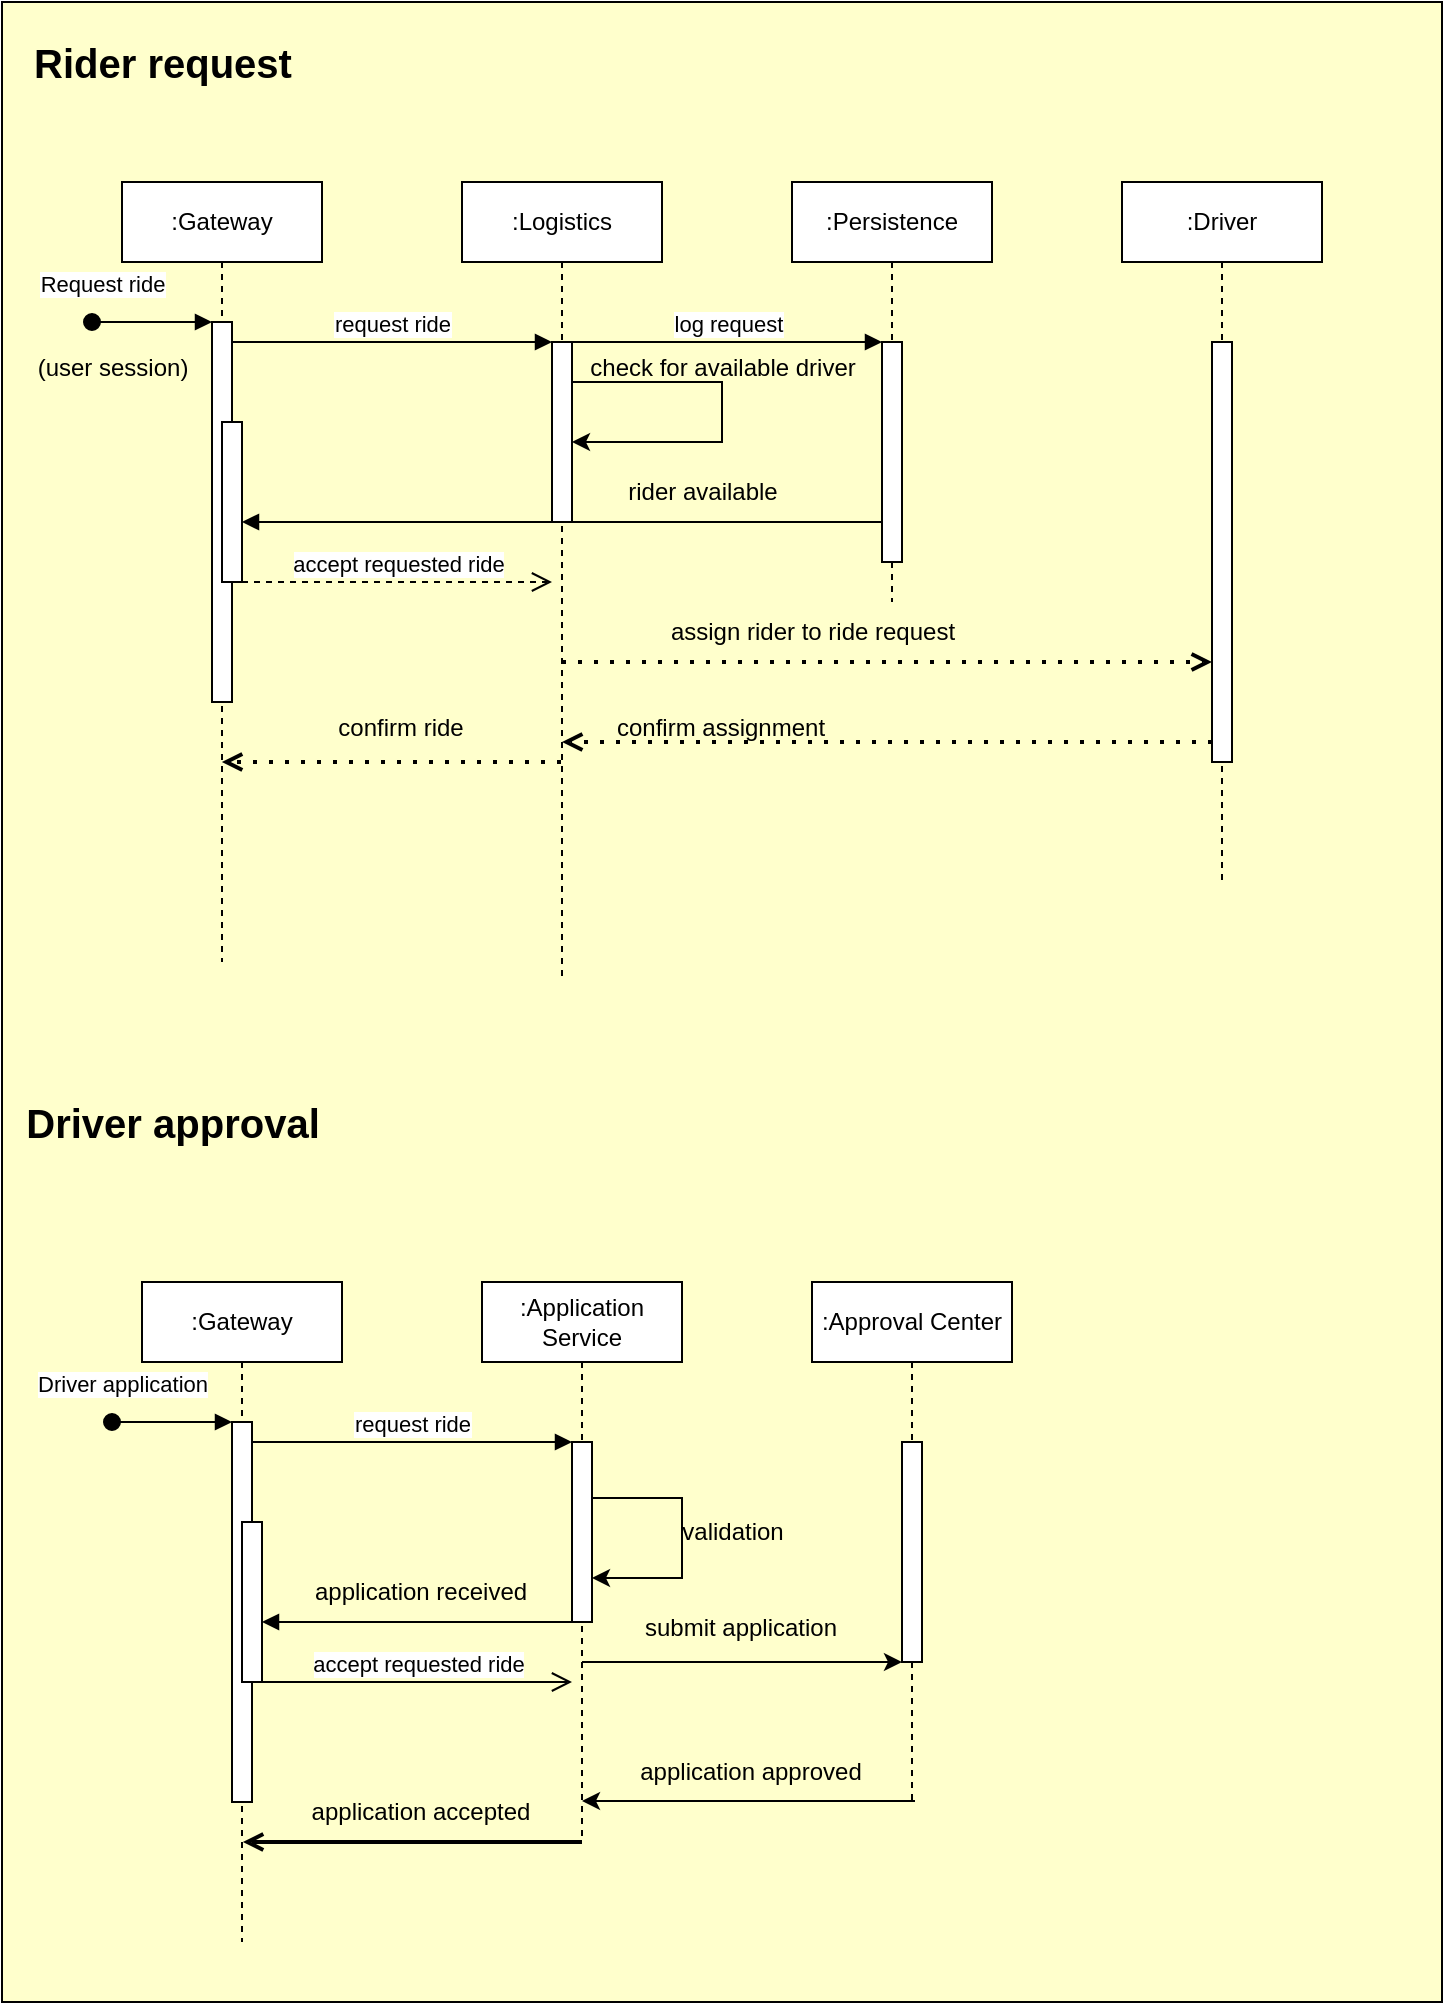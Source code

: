 <mxfile version="22.1.18" type="github">
  <diagram name="Page-1" id="2YBvvXClWsGukQMizWep">
    <mxGraphModel dx="2284" dy="1895" grid="1" gridSize="10" guides="1" tooltips="1" connect="1" arrows="1" fold="1" page="1" pageScale="1" pageWidth="850" pageHeight="1100" math="0" shadow="0">
      <root>
        <mxCell id="0" />
        <mxCell id="1" parent="0" />
        <mxCell id="iSogYX4xoZdFv9YvVmJ3-1" value="" style="rounded=0;whiteSpace=wrap;html=1;fillColor=#FFFFCC;" vertex="1" parent="1">
          <mxGeometry x="-20" y="-50" width="720" height="1000" as="geometry" />
        </mxCell>
        <mxCell id="aM9ryv3xv72pqoxQDRHE-1" value=":Gateway" style="shape=umlLifeline;perimeter=lifelinePerimeter;whiteSpace=wrap;html=1;container=0;dropTarget=0;collapsible=0;recursiveResize=0;outlineConnect=0;portConstraint=eastwest;newEdgeStyle={&quot;edgeStyle&quot;:&quot;elbowEdgeStyle&quot;,&quot;elbow&quot;:&quot;vertical&quot;,&quot;curved&quot;:0,&quot;rounded&quot;:0};" parent="1" vertex="1">
          <mxGeometry x="40" y="40" width="100" height="390" as="geometry" />
        </mxCell>
        <mxCell id="aM9ryv3xv72pqoxQDRHE-2" value="" style="html=1;points=[];perimeter=orthogonalPerimeter;outlineConnect=0;targetShapes=umlLifeline;portConstraint=eastwest;newEdgeStyle={&quot;edgeStyle&quot;:&quot;elbowEdgeStyle&quot;,&quot;elbow&quot;:&quot;vertical&quot;,&quot;curved&quot;:0,&quot;rounded&quot;:0};" parent="aM9ryv3xv72pqoxQDRHE-1" vertex="1">
          <mxGeometry x="45" y="70" width="10" height="190" as="geometry" />
        </mxCell>
        <mxCell id="aM9ryv3xv72pqoxQDRHE-3" value="&lt;div&gt;Request ride&lt;/div&gt;" style="html=1;verticalAlign=bottom;startArrow=oval;endArrow=block;startSize=8;edgeStyle=elbowEdgeStyle;elbow=vertical;curved=0;rounded=0;" parent="aM9ryv3xv72pqoxQDRHE-1" target="aM9ryv3xv72pqoxQDRHE-2" edge="1">
          <mxGeometry x="-0.843" y="10" relative="1" as="geometry">
            <mxPoint x="-15" y="70" as="sourcePoint" />
            <mxPoint as="offset" />
          </mxGeometry>
        </mxCell>
        <mxCell id="aM9ryv3xv72pqoxQDRHE-4" value="" style="html=1;points=[];perimeter=orthogonalPerimeter;outlineConnect=0;targetShapes=umlLifeline;portConstraint=eastwest;newEdgeStyle={&quot;edgeStyle&quot;:&quot;elbowEdgeStyle&quot;,&quot;elbow&quot;:&quot;vertical&quot;,&quot;curved&quot;:0,&quot;rounded&quot;:0};" parent="aM9ryv3xv72pqoxQDRHE-1" vertex="1">
          <mxGeometry x="50" y="120" width="10" height="80" as="geometry" />
        </mxCell>
        <mxCell id="aM9ryv3xv72pqoxQDRHE-5" value=":Logistics" style="shape=umlLifeline;perimeter=lifelinePerimeter;whiteSpace=wrap;html=1;container=0;dropTarget=0;collapsible=0;recursiveResize=0;outlineConnect=0;portConstraint=eastwest;newEdgeStyle={&quot;edgeStyle&quot;:&quot;elbowEdgeStyle&quot;,&quot;elbow&quot;:&quot;vertical&quot;,&quot;curved&quot;:0,&quot;rounded&quot;:0};" parent="1" vertex="1">
          <mxGeometry x="210" y="40" width="100" height="400" as="geometry" />
        </mxCell>
        <mxCell id="aM9ryv3xv72pqoxQDRHE-6" value="" style="html=1;points=[];perimeter=orthogonalPerimeter;outlineConnect=0;targetShapes=umlLifeline;portConstraint=eastwest;newEdgeStyle={&quot;edgeStyle&quot;:&quot;elbowEdgeStyle&quot;,&quot;elbow&quot;:&quot;vertical&quot;,&quot;curved&quot;:0,&quot;rounded&quot;:0};" parent="aM9ryv3xv72pqoxQDRHE-5" vertex="1">
          <mxGeometry x="45" y="80" width="10" height="90" as="geometry" />
        </mxCell>
        <mxCell id="qVhcKS6AcqmyLP0HcqAy-10" value="" style="endArrow=classic;html=1;rounded=0;edgeStyle=orthogonalEdgeStyle;" parent="aM9ryv3xv72pqoxQDRHE-5" source="aM9ryv3xv72pqoxQDRHE-6" target="aM9ryv3xv72pqoxQDRHE-6" edge="1">
          <mxGeometry width="50" height="50" relative="1" as="geometry">
            <mxPoint x="60" y="100" as="sourcePoint" />
            <mxPoint x="270" y="120" as="targetPoint" />
            <Array as="points">
              <mxPoint x="130" y="100" />
              <mxPoint x="130" y="130" />
            </Array>
          </mxGeometry>
        </mxCell>
        <mxCell id="aM9ryv3xv72pqoxQDRHE-7" value="request ride" style="html=1;verticalAlign=bottom;endArrow=block;edgeStyle=elbowEdgeStyle;elbow=vertical;curved=0;rounded=0;" parent="1" source="aM9ryv3xv72pqoxQDRHE-2" target="aM9ryv3xv72pqoxQDRHE-6" edge="1">
          <mxGeometry relative="1" as="geometry">
            <mxPoint x="195" y="130" as="sourcePoint" />
            <Array as="points">
              <mxPoint x="180" y="120" />
            </Array>
          </mxGeometry>
        </mxCell>
        <mxCell id="aM9ryv3xv72pqoxQDRHE-9" value="" style="html=1;verticalAlign=bottom;endArrow=block;edgeStyle=elbowEdgeStyle;elbow=vertical;curved=0;rounded=0;" parent="1" edge="1">
          <mxGeometry relative="1" as="geometry">
            <mxPoint x="420" y="210" as="sourcePoint" />
            <Array as="points">
              <mxPoint x="190" y="210" />
            </Array>
            <mxPoint x="100" y="210" as="targetPoint" />
          </mxGeometry>
        </mxCell>
        <mxCell id="aM9ryv3xv72pqoxQDRHE-10" value="accept requested ride" style="html=1;verticalAlign=bottom;endArrow=open;dashed=1;endSize=8;edgeStyle=elbowEdgeStyle;elbow=vertical;curved=0;rounded=0;" parent="1" edge="1">
          <mxGeometry relative="1" as="geometry">
            <mxPoint x="255" y="240" as="targetPoint" />
            <Array as="points">
              <mxPoint x="180" y="240" />
            </Array>
            <mxPoint x="100" y="240" as="sourcePoint" />
          </mxGeometry>
        </mxCell>
        <mxCell id="qVhcKS6AcqmyLP0HcqAy-1" value=":Persistence" style="shape=umlLifeline;perimeter=lifelinePerimeter;whiteSpace=wrap;html=1;container=0;dropTarget=0;collapsible=0;recursiveResize=0;outlineConnect=0;portConstraint=eastwest;newEdgeStyle={&quot;edgeStyle&quot;:&quot;elbowEdgeStyle&quot;,&quot;elbow&quot;:&quot;vertical&quot;,&quot;curved&quot;:0,&quot;rounded&quot;:0};" parent="1" vertex="1">
          <mxGeometry x="375" y="40" width="100" height="210" as="geometry" />
        </mxCell>
        <mxCell id="qVhcKS6AcqmyLP0HcqAy-2" value="" style="html=1;points=[];perimeter=orthogonalPerimeter;outlineConnect=0;targetShapes=umlLifeline;portConstraint=eastwest;newEdgeStyle={&quot;edgeStyle&quot;:&quot;elbowEdgeStyle&quot;,&quot;elbow&quot;:&quot;vertical&quot;,&quot;curved&quot;:0,&quot;rounded&quot;:0};" parent="qVhcKS6AcqmyLP0HcqAy-1" vertex="1">
          <mxGeometry x="45" y="80" width="10" height="110" as="geometry" />
        </mxCell>
        <mxCell id="qVhcKS6AcqmyLP0HcqAy-3" value=":Driver" style="shape=umlLifeline;perimeter=lifelinePerimeter;whiteSpace=wrap;html=1;container=0;dropTarget=0;collapsible=0;recursiveResize=0;outlineConnect=0;portConstraint=eastwest;newEdgeStyle={&quot;edgeStyle&quot;:&quot;elbowEdgeStyle&quot;,&quot;elbow&quot;:&quot;vertical&quot;,&quot;curved&quot;:0,&quot;rounded&quot;:0};" parent="1" vertex="1">
          <mxGeometry x="540" y="40" width="100" height="350" as="geometry" />
        </mxCell>
        <mxCell id="qVhcKS6AcqmyLP0HcqAy-4" value="" style="html=1;points=[];perimeter=orthogonalPerimeter;outlineConnect=0;targetShapes=umlLifeline;portConstraint=eastwest;newEdgeStyle={&quot;edgeStyle&quot;:&quot;elbowEdgeStyle&quot;,&quot;elbow&quot;:&quot;vertical&quot;,&quot;curved&quot;:0,&quot;rounded&quot;:0};" parent="qVhcKS6AcqmyLP0HcqAy-3" vertex="1">
          <mxGeometry x="45" y="80" width="10" height="210" as="geometry" />
        </mxCell>
        <mxCell id="qVhcKS6AcqmyLP0HcqAy-7" value="(user session)" style="text;html=1;align=center;verticalAlign=middle;resizable=0;points=[];autosize=1;strokeColor=none;fillColor=none;" parent="1" vertex="1">
          <mxGeometry x="-10" y="118" width="90" height="30" as="geometry" />
        </mxCell>
        <mxCell id="qVhcKS6AcqmyLP0HcqAy-8" value="log request" style="html=1;verticalAlign=bottom;endArrow=block;edgeStyle=elbowEdgeStyle;elbow=vertical;curved=0;rounded=0;" parent="1" edge="1">
          <mxGeometry relative="1" as="geometry">
            <mxPoint x="265" y="120" as="sourcePoint" />
            <Array as="points">
              <mxPoint x="365" y="120" />
            </Array>
            <mxPoint x="420" y="120" as="targetPoint" />
          </mxGeometry>
        </mxCell>
        <mxCell id="qVhcKS6AcqmyLP0HcqAy-11" value="check for available driver" style="text;html=1;align=center;verticalAlign=middle;resizable=0;points=[];autosize=1;strokeColor=none;fillColor=none;" parent="1" vertex="1">
          <mxGeometry x="270" y="118" width="140" height="30" as="geometry" />
        </mxCell>
        <mxCell id="qVhcKS6AcqmyLP0HcqAy-14" value="rider available" style="text;html=1;align=center;verticalAlign=middle;resizable=0;points=[];autosize=1;strokeColor=none;fillColor=none;" parent="1" vertex="1">
          <mxGeometry x="285" y="180" width="90" height="30" as="geometry" />
        </mxCell>
        <mxCell id="qVhcKS6AcqmyLP0HcqAy-15" value="" style="endArrow=open;dashed=1;html=1;dashPattern=1 3;strokeWidth=2;rounded=0;endFill=0;" parent="1" target="qVhcKS6AcqmyLP0HcqAy-4" edge="1">
          <mxGeometry width="50" height="50" relative="1" as="geometry">
            <mxPoint x="260" y="280" as="sourcePoint" />
            <mxPoint x="575" y="280" as="targetPoint" />
          </mxGeometry>
        </mxCell>
        <mxCell id="qVhcKS6AcqmyLP0HcqAy-16" value="assign rider to ride request" style="text;html=1;align=center;verticalAlign=middle;resizable=0;points=[];autosize=1;strokeColor=none;fillColor=none;" parent="1" vertex="1">
          <mxGeometry x="310" y="250" width="150" height="30" as="geometry" />
        </mxCell>
        <mxCell id="qVhcKS6AcqmyLP0HcqAy-20" value="" style="endArrow=open;dashed=1;html=1;dashPattern=1 3;strokeWidth=2;rounded=0;endFill=0;" parent="1" target="aM9ryv3xv72pqoxQDRHE-5" edge="1">
          <mxGeometry width="50" height="50" relative="1" as="geometry">
            <mxPoint x="585" y="320" as="sourcePoint" />
            <mxPoint x="320" y="320" as="targetPoint" />
            <Array as="points">
              <mxPoint x="440" y="320" />
            </Array>
          </mxGeometry>
        </mxCell>
        <mxCell id="qVhcKS6AcqmyLP0HcqAy-22" value="" style="endArrow=open;dashed=1;html=1;dashPattern=1 3;strokeWidth=2;rounded=0;endFill=0;" parent="1" edge="1">
          <mxGeometry width="50" height="50" relative="1" as="geometry">
            <mxPoint x="259.5" y="330" as="sourcePoint" />
            <mxPoint x="89.929" y="330" as="targetPoint" />
          </mxGeometry>
        </mxCell>
        <mxCell id="qVhcKS6AcqmyLP0HcqAy-23" value="confirm assignment" style="text;html=1;align=center;verticalAlign=middle;resizable=0;points=[];autosize=1;strokeColor=none;fillColor=none;" parent="1" vertex="1">
          <mxGeometry x="279" y="298" width="120" height="30" as="geometry" />
        </mxCell>
        <mxCell id="qVhcKS6AcqmyLP0HcqAy-24" value="confirm ride" style="text;html=1;align=center;verticalAlign=middle;resizable=0;points=[];autosize=1;strokeColor=none;fillColor=none;" parent="1" vertex="1">
          <mxGeometry x="139" y="298" width="80" height="30" as="geometry" />
        </mxCell>
        <mxCell id="qVhcKS6AcqmyLP0HcqAy-25" value=":Gateway" style="shape=umlLifeline;perimeter=lifelinePerimeter;whiteSpace=wrap;html=1;container=0;dropTarget=0;collapsible=0;recursiveResize=0;outlineConnect=0;portConstraint=eastwest;newEdgeStyle={&quot;edgeStyle&quot;:&quot;elbowEdgeStyle&quot;,&quot;elbow&quot;:&quot;vertical&quot;,&quot;curved&quot;:0,&quot;rounded&quot;:0};" parent="1" vertex="1">
          <mxGeometry x="50" y="590" width="100" height="330" as="geometry" />
        </mxCell>
        <mxCell id="qVhcKS6AcqmyLP0HcqAy-26" value="" style="html=1;points=[];perimeter=orthogonalPerimeter;outlineConnect=0;targetShapes=umlLifeline;portConstraint=eastwest;newEdgeStyle={&quot;edgeStyle&quot;:&quot;elbowEdgeStyle&quot;,&quot;elbow&quot;:&quot;vertical&quot;,&quot;curved&quot;:0,&quot;rounded&quot;:0};" parent="qVhcKS6AcqmyLP0HcqAy-25" vertex="1">
          <mxGeometry x="45" y="70" width="10" height="190" as="geometry" />
        </mxCell>
        <mxCell id="qVhcKS6AcqmyLP0HcqAy-27" value="&lt;div&gt;Driver application&lt;br&gt;&lt;/div&gt;" style="html=1;verticalAlign=bottom;startArrow=oval;endArrow=block;startSize=8;edgeStyle=elbowEdgeStyle;elbow=vertical;curved=0;rounded=0;" parent="qVhcKS6AcqmyLP0HcqAy-25" target="qVhcKS6AcqmyLP0HcqAy-26" edge="1">
          <mxGeometry x="-0.843" y="10" relative="1" as="geometry">
            <mxPoint x="-15" y="70" as="sourcePoint" />
            <mxPoint as="offset" />
          </mxGeometry>
        </mxCell>
        <mxCell id="qVhcKS6AcqmyLP0HcqAy-28" value="" style="html=1;points=[];perimeter=orthogonalPerimeter;outlineConnect=0;targetShapes=umlLifeline;portConstraint=eastwest;newEdgeStyle={&quot;edgeStyle&quot;:&quot;elbowEdgeStyle&quot;,&quot;elbow&quot;:&quot;vertical&quot;,&quot;curved&quot;:0,&quot;rounded&quot;:0};" parent="qVhcKS6AcqmyLP0HcqAy-25" vertex="1">
          <mxGeometry x="50" y="120" width="10" height="80" as="geometry" />
        </mxCell>
        <mxCell id="qVhcKS6AcqmyLP0HcqAy-29" value=":Application Service" style="shape=umlLifeline;perimeter=lifelinePerimeter;whiteSpace=wrap;html=1;container=0;dropTarget=0;collapsible=0;recursiveResize=0;outlineConnect=0;portConstraint=eastwest;newEdgeStyle={&quot;edgeStyle&quot;:&quot;elbowEdgeStyle&quot;,&quot;elbow&quot;:&quot;vertical&quot;,&quot;curved&quot;:0,&quot;rounded&quot;:0};" parent="1" vertex="1">
          <mxGeometry x="220" y="590" width="100" height="280" as="geometry" />
        </mxCell>
        <mxCell id="qVhcKS6AcqmyLP0HcqAy-30" value="" style="html=1;points=[];perimeter=orthogonalPerimeter;outlineConnect=0;targetShapes=umlLifeline;portConstraint=eastwest;newEdgeStyle={&quot;edgeStyle&quot;:&quot;elbowEdgeStyle&quot;,&quot;elbow&quot;:&quot;vertical&quot;,&quot;curved&quot;:0,&quot;rounded&quot;:0};" parent="qVhcKS6AcqmyLP0HcqAy-29" vertex="1">
          <mxGeometry x="45" y="80" width="10" height="90" as="geometry" />
        </mxCell>
        <mxCell id="qVhcKS6AcqmyLP0HcqAy-32" value="request ride" style="html=1;verticalAlign=bottom;endArrow=block;edgeStyle=elbowEdgeStyle;elbow=vertical;curved=0;rounded=0;" parent="1" source="qVhcKS6AcqmyLP0HcqAy-26" target="qVhcKS6AcqmyLP0HcqAy-30" edge="1">
          <mxGeometry relative="1" as="geometry">
            <mxPoint x="205" y="680" as="sourcePoint" />
            <Array as="points">
              <mxPoint x="190" y="670" />
            </Array>
          </mxGeometry>
        </mxCell>
        <mxCell id="qVhcKS6AcqmyLP0HcqAy-33" value="" style="html=1;verticalAlign=bottom;endArrow=block;edgeStyle=elbowEdgeStyle;elbow=vertical;curved=0;rounded=0;" parent="1" source="qVhcKS6AcqmyLP0HcqAy-30" edge="1">
          <mxGeometry relative="1" as="geometry">
            <mxPoint x="430" y="760" as="sourcePoint" />
            <Array as="points">
              <mxPoint x="200" y="760" />
            </Array>
            <mxPoint x="110" y="760" as="targetPoint" />
          </mxGeometry>
        </mxCell>
        <mxCell id="qVhcKS6AcqmyLP0HcqAy-34" value="accept requested ride" style="html=1;verticalAlign=bottom;endArrow=open;endSize=8;edgeStyle=elbowEdgeStyle;elbow=vertical;curved=0;rounded=0;" parent="1" edge="1">
          <mxGeometry relative="1" as="geometry">
            <mxPoint x="265" y="790" as="targetPoint" />
            <Array as="points">
              <mxPoint x="190" y="790" />
            </Array>
            <mxPoint x="110" y="790" as="sourcePoint" />
          </mxGeometry>
        </mxCell>
        <mxCell id="qVhcKS6AcqmyLP0HcqAy-35" value=":Approval Center" style="shape=umlLifeline;perimeter=lifelinePerimeter;whiteSpace=wrap;html=1;container=0;dropTarget=0;collapsible=0;recursiveResize=0;outlineConnect=0;portConstraint=eastwest;newEdgeStyle={&quot;edgeStyle&quot;:&quot;elbowEdgeStyle&quot;,&quot;elbow&quot;:&quot;vertical&quot;,&quot;curved&quot;:0,&quot;rounded&quot;:0};" parent="1" vertex="1">
          <mxGeometry x="385" y="590" width="100" height="260" as="geometry" />
        </mxCell>
        <mxCell id="qVhcKS6AcqmyLP0HcqAy-36" value="" style="html=1;points=[];perimeter=orthogonalPerimeter;outlineConnect=0;targetShapes=umlLifeline;portConstraint=eastwest;newEdgeStyle={&quot;edgeStyle&quot;:&quot;elbowEdgeStyle&quot;,&quot;elbow&quot;:&quot;vertical&quot;,&quot;curved&quot;:0,&quot;rounded&quot;:0};" parent="qVhcKS6AcqmyLP0HcqAy-35" vertex="1">
          <mxGeometry x="45" y="80" width="10" height="110" as="geometry" />
        </mxCell>
        <mxCell id="qVhcKS6AcqmyLP0HcqAy-41" value="validation" style="text;html=1;align=center;verticalAlign=middle;resizable=0;points=[];autosize=1;strokeColor=none;fillColor=none;" parent="1" vertex="1">
          <mxGeometry x="310" y="700" width="70" height="30" as="geometry" />
        </mxCell>
        <mxCell id="qVhcKS6AcqmyLP0HcqAy-42" value="application received" style="text;html=1;align=center;verticalAlign=middle;resizable=0;points=[];autosize=1;strokeColor=none;fillColor=none;" parent="1" vertex="1">
          <mxGeometry x="129" y="730" width="120" height="30" as="geometry" />
        </mxCell>
        <mxCell id="qVhcKS6AcqmyLP0HcqAy-46" value="" style="endArrow=open;html=1;strokeWidth=2;rounded=0;endFill=0;" parent="1" edge="1">
          <mxGeometry width="50" height="50" relative="1" as="geometry">
            <mxPoint x="270" y="870" as="sourcePoint" />
            <mxPoint x="100.429" y="870" as="targetPoint" />
          </mxGeometry>
        </mxCell>
        <mxCell id="qVhcKS6AcqmyLP0HcqAy-48" value="application accepted" style="text;html=1;align=center;verticalAlign=middle;resizable=0;points=[];autosize=1;strokeColor=none;fillColor=none;" parent="1" vertex="1">
          <mxGeometry x="129" y="840" width="120" height="30" as="geometry" />
        </mxCell>
        <mxCell id="qVhcKS6AcqmyLP0HcqAy-49" value="&lt;font size=&quot;1&quot;&gt;&lt;b&gt;&lt;font style=&quot;font-size: 20px;&quot;&gt;Driver approval&lt;/font&gt;&lt;/b&gt;&lt;/font&gt;" style="text;html=1;align=center;verticalAlign=middle;resizable=0;points=[];autosize=1;strokeColor=none;fillColor=none;" parent="1" vertex="1">
          <mxGeometry x="-10" y="490" width="150" height="40" as="geometry" />
        </mxCell>
        <mxCell id="qVhcKS6AcqmyLP0HcqAy-50" value="&lt;b&gt;&lt;font style=&quot;font-size: 20px;&quot;&gt;Rider request&lt;/font&gt;&lt;/b&gt;" style="text;html=1;align=center;verticalAlign=middle;resizable=0;points=[];autosize=1;strokeColor=none;fillColor=none;" parent="1" vertex="1">
          <mxGeometry x="-10" y="-40" width="140" height="40" as="geometry" />
        </mxCell>
        <mxCell id="qVhcKS6AcqmyLP0HcqAy-31" value="" style="endArrow=classic;html=1;rounded=0;edgeStyle=orthogonalEdgeStyle;" parent="1" edge="1">
          <mxGeometry width="50" height="50" relative="1" as="geometry">
            <mxPoint x="275" y="698.0" as="sourcePoint" />
            <mxPoint x="275" y="738.0" as="targetPoint" />
            <Array as="points">
              <mxPoint x="320" y="698" />
              <mxPoint x="320" y="738" />
            </Array>
          </mxGeometry>
        </mxCell>
        <mxCell id="qVhcKS6AcqmyLP0HcqAy-53" value="" style="edgeStyle=none;orthogonalLoop=1;jettySize=auto;html=1;rounded=0;" parent="1" edge="1">
          <mxGeometry width="100" relative="1" as="geometry">
            <mxPoint x="270.004" y="780" as="sourcePoint" />
            <mxPoint x="429.98" y="780" as="targetPoint" />
            <Array as="points" />
          </mxGeometry>
        </mxCell>
        <mxCell id="qVhcKS6AcqmyLP0HcqAy-54" value="submit application" style="text;html=1;align=center;verticalAlign=middle;resizable=0;points=[];autosize=1;strokeColor=none;fillColor=none;" parent="1" vertex="1">
          <mxGeometry x="294" y="748" width="110" height="30" as="geometry" />
        </mxCell>
        <mxCell id="qVhcKS6AcqmyLP0HcqAy-57" value="" style="edgeStyle=none;orthogonalLoop=1;jettySize=auto;html=1;rounded=0;exitX=0.515;exitY=0.998;exitDx=0;exitDy=0;exitPerimeter=0;" parent="1" source="qVhcKS6AcqmyLP0HcqAy-35" target="qVhcKS6AcqmyLP0HcqAy-29" edge="1">
          <mxGeometry width="100" relative="1" as="geometry">
            <mxPoint x="370" y="850" as="sourcePoint" />
            <mxPoint x="470" y="850" as="targetPoint" />
            <Array as="points" />
          </mxGeometry>
        </mxCell>
        <mxCell id="qVhcKS6AcqmyLP0HcqAy-58" value="application approved" style="text;html=1;align=center;verticalAlign=middle;resizable=0;points=[];autosize=1;strokeColor=none;fillColor=none;" parent="1" vertex="1">
          <mxGeometry x="294" y="820" width="120" height="30" as="geometry" />
        </mxCell>
      </root>
    </mxGraphModel>
  </diagram>
</mxfile>
